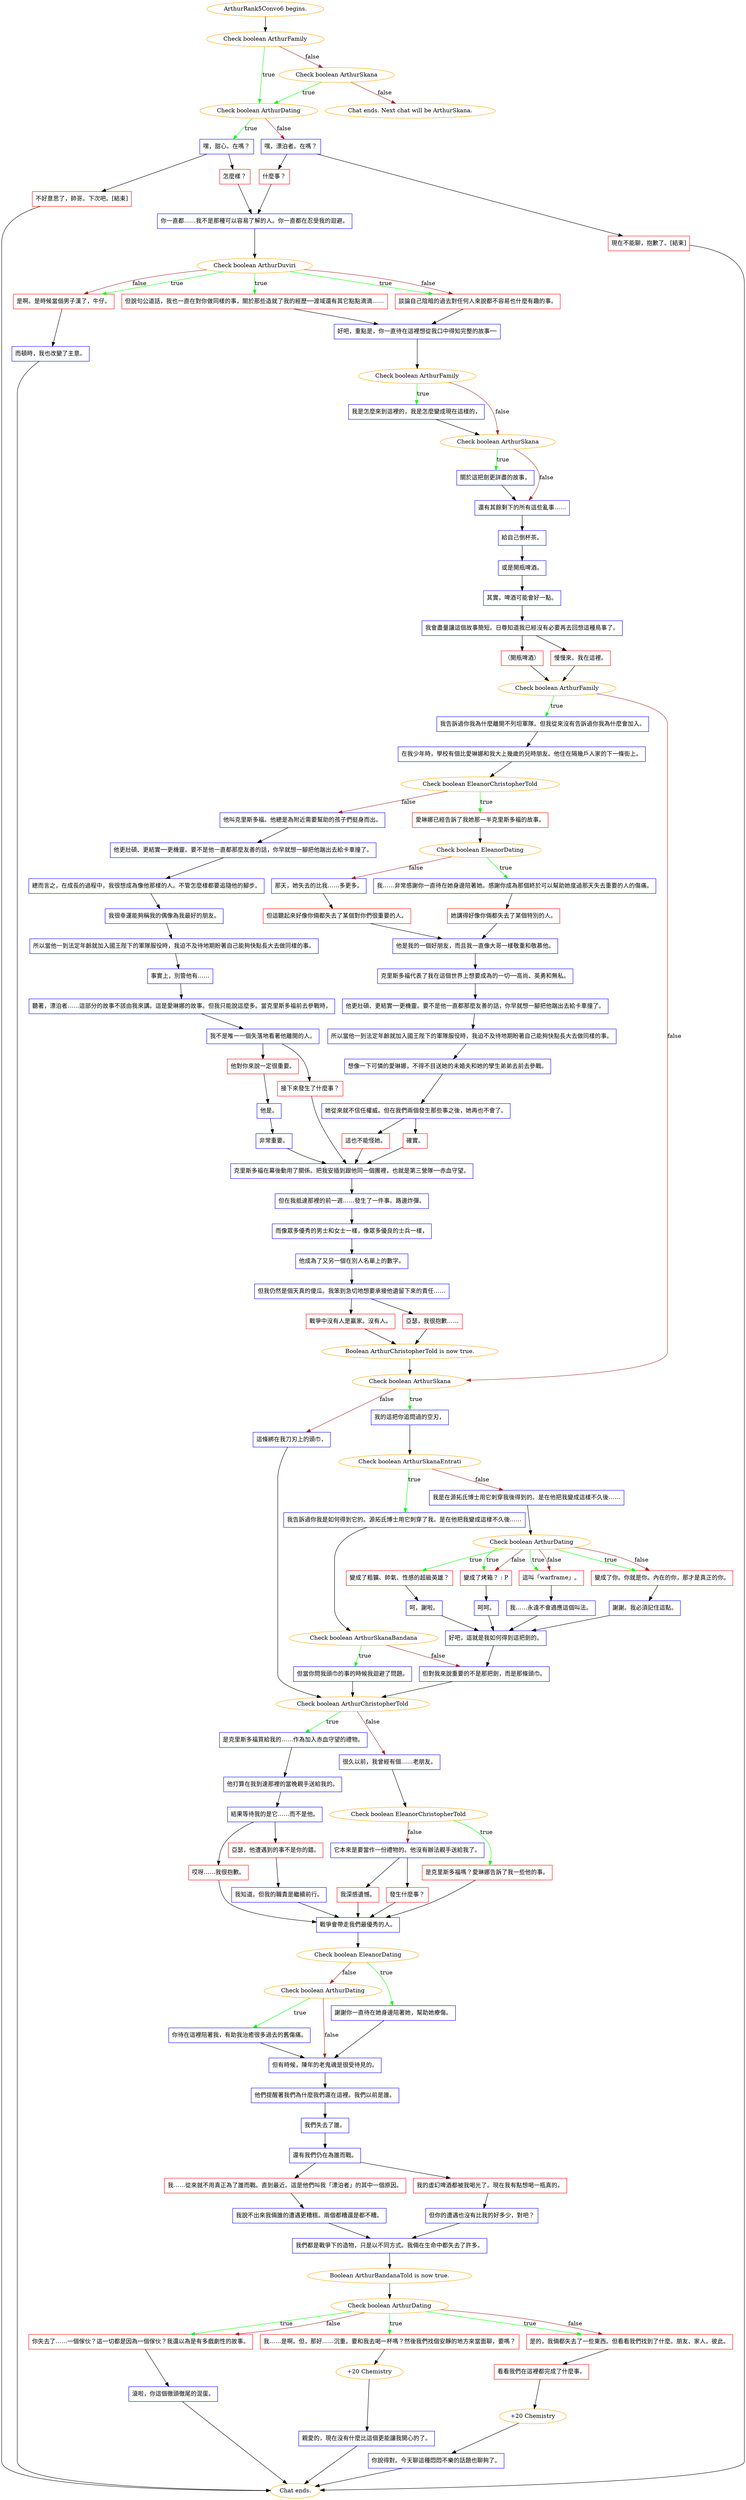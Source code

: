 digraph {
	"ArthurRank5Convo6 begins." [color=orange];
		"ArthurRank5Convo6 begins." -> j2984817878;
	j2984817878 [label="Check boolean ArthurFamily",color=orange];
		j2984817878 -> j4157413420 [label=true,color=green];
		j2984817878 -> j3896239815 [label=false,color=brown];
	j4157413420 [label="Check boolean ArthurDating",color=orange];
		j4157413420 -> j3717642092 [label=true,color=green];
		j4157413420 -> j3827787656 [label=false,color=brown];
	j3896239815 [label="Check boolean ArthurSkana",color=orange];
		j3896239815 -> j4157413420 [label=true,color=green];
		j3896239815 -> "Chat ends. Next chat will be ArthurSkana." [label=false,color=brown];
	j3717642092 [label="嘿，甜心。在嗎？",shape=box,color=blue];
		j3717642092 -> j411236457;
		j3717642092 -> j1658922848;
	j3827787656 [label="嘿，漂泊者。在嗎？",shape=box,color=blue];
		j3827787656 -> j570981713;
		j3827787656 -> j1669746687;
	"Chat ends. Next chat will be ArthurSkana." [color=orange];
	j411236457 [label="怎麼樣？",shape=box,color=red];
		j411236457 -> j82302586;
	j1658922848 [label="不好意思了，帥哥。下次吧。[結束]",shape=box,color=red];
		j1658922848 -> "Chat ends.";
	j570981713 [label="什麼事？",shape=box,color=red];
		j570981713 -> j82302586;
	j1669746687 [label="現在不能聊，抱歉了。[結束]",shape=box,color=red];
		j1669746687 -> "Chat ends.";
	j82302586 [label="你一直都……我不是那種可以容易了解的人。你一直都在忍受我的迴避。",shape=box,color=blue];
		j82302586 -> j4268468579;
	"Chat ends." [color=orange];
	j4268468579 [label="Check boolean ArthurDuviri",color=orange];
		j4268468579 -> j3851773860 [label=true,color=green];
		j4268468579 -> j374898641 [label=true,color=green];
		j4268468579 -> j1985774640 [label=true,color=green];
		j4268468579 -> j374898641 [label=false,color=brown];
		j4268468579 -> j1985774640 [label=false,color=brown];
	j3851773860 [label="但說句公道話，我也一直在對你做同樣的事，關於那些造就了我的經歷──渡域還有其它點點滴滴……",shape=box,color=red];
		j3851773860 -> j871520127;
	j374898641 [label="談論自己陰暗的過去對任何人來說都不容易也什麼有趣的事。",shape=box,color=red];
		j374898641 -> j871520127;
	j1985774640 [label="是啊。是時候當個男子漢了，牛仔。",shape=box,color=red];
		j1985774640 -> j3530962358;
	j871520127 [label="好吧，重點是，你一直待在這裡想從我口中得知完整的故事──",shape=box,color=blue];
		j871520127 -> j3485586582;
	j3530962358 [label="而頓時，我也改變了主意。",shape=box,color=blue];
		j3530962358 -> "Chat ends.";
	j3485586582 [label="Check boolean ArthurFamily",color=orange];
		j3485586582 -> j1801453067 [label=true,color=green];
		j3485586582 -> j2796563639 [label=false,color=brown];
	j1801453067 [label="我是怎麼來到這裡的，我是怎麼變成現在這樣的，",shape=box,color=blue];
		j1801453067 -> j2796563639;
	j2796563639 [label="Check boolean ArthurSkana",color=orange];
		j2796563639 -> j2625998164 [label=true,color=green];
		j2796563639 -> j894970846 [label=false,color=brown];
	j2625998164 [label="關於這把劍更詳盡的故事，",shape=box,color=blue];
		j2625998164 -> j894970846;
	j894970846 [label="還有其餘剩下的所有這些亂事……",shape=box,color=blue];
		j894970846 -> j2553710147;
	j2553710147 [label="給自己倒杯茶。",shape=box,color=blue];
		j2553710147 -> j1778123331;
	j1778123331 [label="或是開瓶啤酒。",shape=box,color=blue];
		j1778123331 -> j854923634;
	j854923634 [label="其實，啤酒可能會好一點。",shape=box,color=blue];
		j854923634 -> j1732578759;
	j1732578759 [label="我會盡量讓這個故事簡短。日尊知道我已經沒有必要再去回想這種鳥事了。",shape=box,color=blue];
		j1732578759 -> j2159260066;
		j1732578759 -> j3234131252;
	j2159260066 [label="（開瓶啤酒）",shape=box,color=red];
		j2159260066 -> j4086938959;
	j3234131252 [label="慢慢來。我在這裡。",shape=box,color=red];
		j3234131252 -> j4086938959;
	j4086938959 [label="Check boolean ArthurFamily",color=orange];
		j4086938959 -> j2017961704 [label=true,color=green];
		j4086938959 -> j2087815095 [label=false,color=brown];
	j2017961704 [label="我告訴過你我為什麼離開不列坦軍隊。但我從來沒有告訴過你我為什麼會加入。",shape=box,color=blue];
		j2017961704 -> j407102685;
	j2087815095 [label="Check boolean ArthurSkana",color=orange];
		j2087815095 -> j1930551674 [label=true,color=green];
		j2087815095 -> j2651988970 [label=false,color=brown];
	j407102685 [label="在我少年時，學校有個比愛琳娜和我大上幾歲的兒時朋友。他住在隔幾戶人家的下一條街上。",shape=box,color=blue];
		j407102685 -> j2612789419;
	j1930551674 [label="我的這把你追問過的空刃，",shape=box,color=blue];
		j1930551674 -> j573379373;
	j2651988970 [label="這條綁在我刀刃上的頭巾，",shape=box,color=blue];
		j2651988970 -> j2992697478;
	j2612789419 [label="Check boolean EleanorChristopherTold",color=orange];
		j2612789419 -> j947784744 [label=true,color=green];
		j2612789419 -> j3798770182 [label=false,color=brown];
	j573379373 [label="Check boolean ArthurSkanaEntrati",color=orange];
		j573379373 -> j1663894540 [label=true,color=green];
		j573379373 -> j1698464630 [label=false,color=brown];
	j2992697478 [label="Check boolean ArthurChristopherTold",color=orange];
		j2992697478 -> j4166472877 [label=true,color=green];
		j2992697478 -> j1452689920 [label=false,color=brown];
	j947784744 [label="愛琳娜已經告訴了我她那一半克里斯多福的故事。",shape=box,color=red];
		j947784744 -> j3942852527;
	j3798770182 [label="他叫克里斯多福。他總是為附近需要幫助的孩子們挺身而出。",shape=box,color=blue];
		j3798770182 -> j4135467322;
	j1663894540 [label="我告訴過你我是如何得到它的。源拓氏博士用它刺穿了我。是在他把我變成這樣不久後……",shape=box,color=blue];
		j1663894540 -> j1155178087;
	j1698464630 [label="我是在源拓氏博士用它刺穿我後得到的。是在他把我變成這樣不久後……",shape=box,color=blue];
		j1698464630 -> j2152665641;
	j4166472877 [label="是克里斯多福買給我的……作為加入赤血守望的禮物。",shape=box,color=blue];
		j4166472877 -> j188283664;
	j1452689920 [label="很久以前，我曾經有個……老朋友。",shape=box,color=blue];
		j1452689920 -> j48317872;
	j3942852527 [label="Check boolean EleanorDating",color=orange];
		j3942852527 -> j274938073 [label=true,color=green];
		j3942852527 -> j705893151 [label=false,color=brown];
	j4135467322 [label="他更壯碩、更結實──更機靈。要不是他一直都那麼友善的話，你早就想一腳把他踹出去給卡車撞了。",shape=box,color=blue];
		j4135467322 -> j2762659989;
	j1155178087 [label="Check boolean ArthurSkanaBandana",color=orange];
		j1155178087 -> j950157406 [label=true,color=green];
		j1155178087 -> j321186141 [label=false,color=brown];
	j2152665641 [label="Check boolean ArthurDating",color=orange];
		j2152665641 -> j1808089084 [label=true,color=green];
		j2152665641 -> j2996318482 [label=true,color=green];
		j2152665641 -> j594373230 [label=true,color=green];
		j2152665641 -> j2370489182 [label=true,color=green];
		j2152665641 -> j2996318482 [label=false,color=brown];
		j2152665641 -> j594373230 [label=false,color=brown];
		j2152665641 -> j2370489182 [label=false,color=brown];
	j188283664 [label="他打算在我到達那裡的當晚親手送給我的。",shape=box,color=blue];
		j188283664 -> j2706285067;
	j48317872 [label="Check boolean EleanorChristopherTold",color=orange];
		j48317872 -> j73602407 [label=true,color=green];
		j48317872 -> j1577345049 [label=false,color=brown];
	j274938073 [label="我……非常感謝你一直待在她身邊陪著她。感謝你成為那個終於可以幫助她度過那天失去重要的人的傷痛。",shape=box,color=blue];
		j274938073 -> j4207650462;
	j705893151 [label="那天，她失去的比我……多更多。",shape=box,color=blue];
		j705893151 -> j3988535757;
	j2762659989 [label="總而言之，在成長的過程中，我很想成為像他那樣的人。不管怎麼樣都要追隨他的腳步。",shape=box,color=blue];
		j2762659989 -> j4240345072;
	j950157406 [label="但當你問我頭巾的事的時候我迴避了問題。",shape=box,color=blue];
		j950157406 -> j2992697478;
	j321186141 [label="但對我來說重要的不是那把劍，而是那條頭巾。",shape=box,color=blue];
		j321186141 -> j2992697478;
	j1808089084 [label="變成了粗獷、帥氣、性感的超級英雄？",shape=box,color=red];
		j1808089084 -> j2933146811;
	j2996318482 [label="變成了烤箱？ : P",shape=box,color=red];
		j2996318482 -> j4175035508;
	j594373230 [label="這叫「warframe」。",shape=box,color=red];
		j594373230 -> j3682251087;
	j2370489182 [label="變成了你。你就是你。內在的你，那才是真正的你。",shape=box,color=red];
		j2370489182 -> j3619774441;
	j2706285067 [label="結果等待我的是它……而不是他。",shape=box,color=blue];
		j2706285067 -> j270602444;
		j2706285067 -> j3575641606;
	j73602407 [label="是克里斯多福嗎？愛琳娜告訴了我一些他的事。",shape=box,color=red];
		j73602407 -> j2899401927;
	j1577345049 [label="它本來是要當作一份禮物的。他沒有辦法親手送給我了。",shape=box,color=blue];
		j1577345049 -> j3368641712;
		j1577345049 -> j4187917944;
	j4207650462 [label="她講得好像你倆都失去了某個特別的人。",shape=box,color=red];
		j4207650462 -> j2156249732;
	j3988535757 [label="但這聽起來好像你倆都失去了某個對你們很重要的人。",shape=box,color=red];
		j3988535757 -> j2156249732;
	j4240345072 [label="我很幸運能夠稱我的偶像為我最好的朋友。",shape=box,color=blue];
		j4240345072 -> j1767551218;
	j2933146811 [label="呵，謝啦。",shape=box,color=blue];
		j2933146811 -> j1529004518;
	j4175035508 [label="呵呵。",shape=box,color=blue];
		j4175035508 -> j1529004518;
	j3682251087 [label="我……永遠不會適應這個叫法。",shape=box,color=blue];
		j3682251087 -> j1529004518;
	j3619774441 [label="謝謝。我必須記住這點。",shape=box,color=blue];
		j3619774441 -> j1529004518;
	j270602444 [label="亞瑟，他遭遇到的事不是你的錯。",shape=box,color=red];
		j270602444 -> j2282448332;
	j3575641606 [label="哎呀……我很抱歉。",shape=box,color=red];
		j3575641606 -> j2899401927;
	j2899401927 [label="戰爭會帶走我們最優秀的人。",shape=box,color=blue];
		j2899401927 -> j2805899123;
	j3368641712 [label="發生什麼事？",shape=box,color=red];
		j3368641712 -> j2899401927;
	j4187917944 [label="我深感遺憾。",shape=box,color=red];
		j4187917944 -> j2899401927;
	j2156249732 [label="他是我的一個好朋友，而且我一直像大哥一樣敬重和敬慕他。",shape=box,color=blue];
		j2156249732 -> j1328962615;
	j1767551218 [label="所以當他一到法定年齡就加入國王陛下的軍隊服役時，我迫不及待地期盼著自己能夠快點長大去做同樣的事。",shape=box,color=blue];
		j1767551218 -> j2032449480;
	j1529004518 [label="好吧，這就是我如何得到這把劍的。",shape=box,color=blue];
		j1529004518 -> j321186141;
	j2282448332 [label="我知道。但我的職責是繼續前行。",shape=box,color=blue];
		j2282448332 -> j2899401927;
	j2805899123 [label="Check boolean EleanorDating",color=orange];
		j2805899123 -> j3339668374 [label=true,color=green];
		j2805899123 -> j2168071639 [label=false,color=brown];
	j1328962615 [label="克里斯多福代表了我在這個世界上想要成為的一切──高尚、英勇和無私。",shape=box,color=blue];
		j1328962615 -> j3666082742;
	j2032449480 [label="事實上，別管他有……",shape=box,color=blue];
		j2032449480 -> j4224099008;
	j3339668374 [label="謝謝你一直待在她身邊陪著她，幫助她療傷。",shape=box,color=blue];
		j3339668374 -> j1483544076;
	j2168071639 [label="Check boolean ArthurDating",color=orange];
		j2168071639 -> j1427575772 [label=true,color=green];
		j2168071639 -> j1483544076 [label=false,color=brown];
	j3666082742 [label="他更壯碩、更結實──更機靈。要不是他一直都那麼友善的話，你早就想一腳把他踹出去給卡車撞了。",shape=box,color=blue];
		j3666082742 -> j3673945719;
	j4224099008 [label="聽著，漂泊者……這部分的故事不該由我來講。這是愛琳娜的故事。但我只能說這麼多。當克里斯多福前去參戰時，",shape=box,color=blue];
		j4224099008 -> j613790810;
	j1483544076 [label="但有時候，陳年的老鬼魂是很受待見的。",shape=box,color=blue];
		j1483544076 -> j2181028824;
	j1427575772 [label="你待在這裡陪著我，有助我治癒很多過去的舊傷痛。",shape=box,color=blue];
		j1427575772 -> j1483544076;
	j3673945719 [label="所以當他一到法定年齡就加入國王陛下的軍隊服役時，我迫不及待地期盼著自己能夠快點長大去做同樣的事。",shape=box,color=blue];
		j3673945719 -> j1679015744;
	j613790810 [label="我不是唯一一個失落地看著他離開的人。",shape=box,color=blue];
		j613790810 -> j3144184610;
		j613790810 -> j149597914;
	j2181028824 [label="他們提醒著我們為什麼我們還在這裡。我們以前是誰。",shape=box,color=blue];
		j2181028824 -> j164590628;
	j1679015744 [label="想像一下可憐的愛琳娜，不得不目送她的未婚夫和她的孿生弟弟去前去參戰。",shape=box,color=blue];
		j1679015744 -> j883004847;
	j3144184610 [label="他對你來說一定很重要。",shape=box,color=red];
		j3144184610 -> j1188313043;
	j149597914 [label="接下來發生了什麼事？",shape=box,color=red];
		j149597914 -> j547978326;
	j164590628 [label="我們失去了誰。",shape=box,color=blue];
		j164590628 -> j1409654957;
	j883004847 [label="她從來就不信任權威。但在我們兩個發生那些事之後，她再也不會了。",shape=box,color=blue];
		j883004847 -> j3744953138;
		j883004847 -> j3657552583;
	j1188313043 [label="他是。",shape=box,color=blue];
		j1188313043 -> j2313769032;
	j547978326 [label="克里斯多福在幕後動用了關係。把我安插到跟他同一個團裡，也就是第三營隊──赤血守望。",shape=box,color=blue];
		j547978326 -> j1049014864;
	j1409654957 [label="還有我們仍在為誰而戰。",shape=box,color=blue];
		j1409654957 -> j879715279;
		j1409654957 -> j943671017;
	j3744953138 [label="這也不能怪她。",shape=box,color=red];
		j3744953138 -> j547978326;
	j3657552583 [label="確實。",shape=box,color=red];
		j3657552583 -> j547978326;
	j2313769032 [label="非常重要。",shape=box,color=blue];
		j2313769032 -> j547978326;
	j1049014864 [label="但在我抵達那裡的前一週……發生了一件事。路邊炸彈。",shape=box,color=blue];
		j1049014864 -> j1030232264;
	j879715279 [label="我……從來就不用真正為了誰而戰。直到最近。這是他們叫我「漂泊者」的其中一個原因。",shape=box,color=red];
		j879715279 -> j3929315001;
	j943671017 [label="我的虛幻啤酒都被我喝光了。現在我有點想喝一瓶真的。",shape=box,color=red];
		j943671017 -> j4206297319;
	j1030232264 [label="而像眾多優秀的男士和女士一樣，像眾多優良的士兵一樣，",shape=box,color=blue];
		j1030232264 -> j2252184104;
	j3929315001 [label="我說不出來我倆誰的遭遇更糟糕。兩個都糟還是都不糟。",shape=box,color=blue];
		j3929315001 -> j2257148605;
	j4206297319 [label="但你的遭遇也沒有比我的好多少，對吧？",shape=box,color=blue];
		j4206297319 -> j2257148605;
	j2252184104 [label="他成為了又另一個在別人名單上的數字。",shape=box,color=blue];
		j2252184104 -> j1319189543;
	j2257148605 [label="我們都是戰爭下的造物，只是以不同方式。我倆在生命中都失去了許多。",shape=box,color=blue];
		j2257148605 -> j1281364465;
	j1319189543 [label="但我仍然是個天真的傻瓜。我笨到急切地想要承接他遺留下來的責任……",shape=box,color=blue];
		j1319189543 -> j2324431435;
		j1319189543 -> j4240599446;
	j1281364465 [label="Boolean ArthurBandanaTold is now true.",color=orange];
		j1281364465 -> j3448648322;
	j2324431435 [label="亞瑟，我很抱歉……",shape=box,color=red];
		j2324431435 -> j2305865120;
	j4240599446 [label="戰爭中沒有人是贏家。沒有人。",shape=box,color=red];
		j4240599446 -> j2305865120;
	j3448648322 [label="Check boolean ArthurDating",color=orange];
		j3448648322 -> j871911654 [label=true,color=green];
		j3448648322 -> j2230586063 [label=true,color=green];
		j3448648322 -> j2278716604 [label=true,color=green];
		j3448648322 -> j2230586063 [label=false,color=brown];
		j3448648322 -> j2278716604 [label=false,color=brown];
	j2305865120 [label="Boolean ArthurChristopherTold is now true.",color=orange];
		j2305865120 -> j2087815095;
	j871911654 [label="我……是啊。但，那好……沉重。要和我去喝一杯嗎？然後我們找個安靜的地方來當面聊，要嗎？",shape=box,color=red];
		j871911654 -> j413834320;
	j2230586063 [label="是的，我倆都失去了一些東西。但看看我們找到了什麼。朋友、家人。彼此。",shape=box,color=red];
		j2230586063 -> j2714396979;
	j2278716604 [label="你失去了……一個傢伙？這一切都是因為一個傢伙？我還以為是有多戲劇性的故事。",shape=box,color=red];
		j2278716604 -> j193831474;
	j413834320 [label="+20 Chemistry",color=orange];
		j413834320 -> j348147481;
	j2714396979 [label="看看我們在這裡都完成了什麼事。",shape=box,color=red];
		j2714396979 -> j2204581006;
	j193831474 [label="滾啦，你這個徹頭徹尾的混蛋。",shape=box,color=blue];
		j193831474 -> "Chat ends.";
	j348147481 [label="親愛的，現在沒有什麼比這個更能讓我開心的了。",shape=box,color=blue];
		j348147481 -> "Chat ends.";
	j2204581006 [label="+20 Chemistry",color=orange];
		j2204581006 -> j3363782471;
	j3363782471 [label="你說得對。今天聊這種悶悶不樂的話題也聊夠了。",shape=box,color=blue];
		j3363782471 -> "Chat ends.";
}